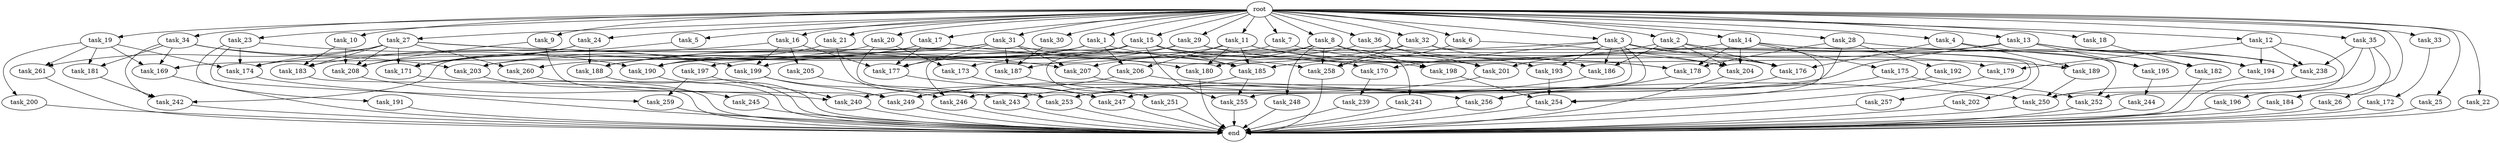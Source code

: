 digraph G {
  task_189 [size="1116691496.960000"];
  task_260 [size="1717986918.400000"];
  task_240 [size="3521873182.720000"];
  task_15 [size="10.240000"];
  task_185 [size="10307921510.400000"];
  task_175 [size="3092376453.120000"];
  task_9 [size="10.240000"];
  task_183 [size="3865470566.400000"];
  task_4 [size="10.240000"];
  task_179 [size="6270652252.160000"];
  task_245 [size="2147483648.000000"];
  task_13 [size="10.240000"];
  task_14 [size="10.240000"];
  task_174 [size="10651518894.080000"];
  task_253 [size="7301444403.200000"];
  task_3 [size="10.240000"];
  task_200 [size="8589934592.000000"];
  task_204 [size="9019431321.600000"];
  task_192 [size="1374389534.720000"];
  task_5 [size="10.240000"];
  task_169 [size="17695265259.520000"];
  task_199 [size="3865470566.400000"];
  task_20 [size="10.240000"];
  task_26 [size="10.240000"];
  task_28 [size="10.240000"];
  task_19 [size="10.240000"];
  task_239 [size="1374389534.720000"];
  task_203 [size="14259291422.720001"];
  task_208 [size="11682311045.120001"];
  task_2 [size="10.240000"];
  task_193 [size="2147483648.000000"];
  task_172 [size="6957847019.520000"];
  task_251 [size="1116691496.960000"];
  task_7 [size="10.240000"];
  task_176 [size="7902739824.640000"];
  task_25 [size="10.240000"];
  task_190 [size="11252814315.520000"];
  task_201 [size="6700148981.760000"];
  task_36 [size="10.240000"];
  task_31 [size="10.240000"];
  task_188 [size="22419729285.119999"];
  task_191 [size="343597383.680000"];
  task_23 [size="10.240000"];
  task_261 [size="9964324126.719999"];
  task_194 [size="5239860101.120000"];
  task_238 [size="12111807774.719999"];
  task_257 [size="773094113.280000"];
  task_29 [size="10.240000"];
  task_1 [size="10.240000"];
  task_30 [size="10.240000"];
  task_205 [size="2147483648.000000"];
  task_197 [size="5497558138.880000"];
  task_195 [size="2147483648.000000"];
  task_173 [size="3865470566.400000"];
  task_180 [size="13829794693.120001"];
  task_171 [size="13400297963.520000"];
  task_198 [size="5841155522.560000"];
  task_184 [size="8589934592.000000"];
  task_244 [size="8589934592.000000"];
  task_24 [size="10.240000"];
  task_18 [size="10.240000"];
  task_243 [size="4552665333.760000"];
  task_249 [size="15204184227.840000"];
  task_254 [size="6012954214.400001"];
  task_242 [size="17952963297.279999"];
  task_170 [size="1116691496.960000"];
  task_32 [size="10.240000"];
  task_12 [size="10.240000"];
  task_22 [size="10.240000"];
  task_248 [size="5497558138.880000"];
  task_21 [size="10.240000"];
  task_177 [size="14946486190.080000"];
  task_256 [size="4209067950.080000"];
  task_16 [size="10.240000"];
  task_259 [size="1116691496.960000"];
  task_246 [size="4810363371.520000"];
  task_196 [size="773094113.280000"];
  task_8 [size="10.240000"];
  task_34 [size="10.240000"];
  root [size="0.000000"];
  task_17 [size="10.240000"];
  end [size="0.000000"];
  task_178 [size="7988639170.560000"];
  task_10 [size="10.240000"];
  task_207 [size="7215545057.280000"];
  task_27 [size="10.240000"];
  task_182 [size="6270652252.160000"];
  task_6 [size="10.240000"];
  task_35 [size="10.240000"];
  task_33 [size="10.240000"];
  task_241 [size="2147483648.000000"];
  task_202 [size="4209067950.080000"];
  task_181 [size="15547781611.520000"];
  task_186 [size="6356551598.080000"];
  task_255 [size="1460288880.640000"];
  task_247 [size="1889785610.240000"];
  task_206 [size="1717986918.400000"];
  task_187 [size="10737418240.000000"];
  task_11 [size="10.240000"];
  task_258 [size="9620726743.040001"];
  task_250 [size="18296560680.959999"];
  task_252 [size="10307921510.400000"];

  task_189 -> task_250 [size="75497472.000000"];
  task_260 -> end [size="1.000000"];
  task_240 -> end [size="1.000000"];
  task_15 -> task_189 [size="33554432.000000"];
  task_15 -> task_251 [size="33554432.000000"];
  task_15 -> task_246 [size="33554432.000000"];
  task_15 -> task_203 [size="33554432.000000"];
  task_15 -> task_255 [size="33554432.000000"];
  task_15 -> task_185 [size="33554432.000000"];
  task_15 -> task_260 [size="33554432.000000"];
  task_15 -> task_170 [size="33554432.000000"];
  task_185 -> task_243 [size="33554432.000000"];
  task_185 -> task_255 [size="33554432.000000"];
  task_175 -> task_252 [size="33554432.000000"];
  task_175 -> task_253 [size="33554432.000000"];
  task_9 -> task_208 [size="134217728.000000"];
  task_9 -> task_249 [size="134217728.000000"];
  task_183 -> end [size="1.000000"];
  task_4 -> task_176 [size="75497472.000000"];
  task_4 -> task_195 [size="75497472.000000"];
  task_4 -> task_189 [size="75497472.000000"];
  task_179 -> end [size="1.000000"];
  task_245 -> end [size="1.000000"];
  task_13 -> task_190 [size="134217728.000000"];
  task_13 -> task_195 [size="134217728.000000"];
  task_13 -> task_194 [size="134217728.000000"];
  task_13 -> task_238 [size="134217728.000000"];
  task_13 -> task_240 [size="134217728.000000"];
  task_14 -> task_178 [size="301989888.000000"];
  task_14 -> task_254 [size="301989888.000000"];
  task_14 -> task_185 [size="301989888.000000"];
  task_14 -> task_204 [size="301989888.000000"];
  task_14 -> task_175 [size="301989888.000000"];
  task_14 -> task_194 [size="301989888.000000"];
  task_174 -> end [size="1.000000"];
  task_253 -> end [size="1.000000"];
  task_3 -> task_186 [size="75497472.000000"];
  task_3 -> task_182 [size="75497472.000000"];
  task_3 -> task_173 [size="75497472.000000"];
  task_3 -> task_255 [size="75497472.000000"];
  task_3 -> task_176 [size="75497472.000000"];
  task_3 -> task_247 [size="75497472.000000"];
  task_3 -> task_257 [size="75497472.000000"];
  task_3 -> task_170 [size="75497472.000000"];
  task_3 -> task_193 [size="75497472.000000"];
  task_200 -> end [size="1.000000"];
  task_204 -> end [size="1.000000"];
  task_192 -> task_254 [size="134217728.000000"];
  task_5 -> task_171 [size="33554432.000000"];
  task_169 -> end [size="1.000000"];
  task_199 -> task_246 [size="301989888.000000"];
  task_199 -> task_249 [size="301989888.000000"];
  task_20 -> task_253 [size="301989888.000000"];
  task_20 -> task_171 [size="301989888.000000"];
  task_20 -> task_173 [size="301989888.000000"];
  task_26 -> end [size="1.000000"];
  task_28 -> task_178 [size="134217728.000000"];
  task_28 -> task_246 [size="134217728.000000"];
  task_28 -> task_192 [size="134217728.000000"];
  task_28 -> task_238 [size="134217728.000000"];
  task_19 -> task_200 [size="838860800.000000"];
  task_19 -> task_181 [size="838860800.000000"];
  task_19 -> task_169 [size="838860800.000000"];
  task_19 -> task_174 [size="838860800.000000"];
  task_19 -> task_261 [size="838860800.000000"];
  task_239 -> end [size="1.000000"];
  task_203 -> task_245 [size="209715200.000000"];
  task_208 -> task_240 [size="134217728.000000"];
  task_2 -> task_202 [size="411041792.000000"];
  task_2 -> task_176 [size="411041792.000000"];
  task_2 -> task_204 [size="411041792.000000"];
  task_2 -> task_186 [size="411041792.000000"];
  task_2 -> task_201 [size="411041792.000000"];
  task_193 -> task_254 [size="75497472.000000"];
  task_172 -> end [size="1.000000"];
  task_251 -> end [size="1.000000"];
  task_7 -> task_176 [size="209715200.000000"];
  task_7 -> task_190 [size="209715200.000000"];
  task_176 -> task_256 [size="301989888.000000"];
  task_25 -> end [size="1.000000"];
  task_190 -> end [size="1.000000"];
  task_201 -> task_249 [size="209715200.000000"];
  task_36 -> task_201 [size="33554432.000000"];
  task_36 -> task_204 [size="33554432.000000"];
  task_36 -> task_207 [size="33554432.000000"];
  task_31 -> task_188 [size="536870912.000000"];
  task_31 -> task_207 [size="536870912.000000"];
  task_31 -> task_177 [size="536870912.000000"];
  task_31 -> task_185 [size="536870912.000000"];
  task_31 -> task_242 [size="536870912.000000"];
  task_31 -> task_187 [size="536870912.000000"];
  task_188 -> end [size="1.000000"];
  task_191 -> end [size="1.000000"];
  task_23 -> task_199 [size="33554432.000000"];
  task_23 -> task_191 [size="33554432.000000"];
  task_23 -> task_174 [size="33554432.000000"];
  task_23 -> task_259 [size="33554432.000000"];
  task_261 -> end [size="1.000000"];
  task_194 -> task_250 [size="33554432.000000"];
  task_238 -> end [size="1.000000"];
  task_257 -> end [size="1.000000"];
  task_29 -> task_178 [size="209715200.000000"];
  task_29 -> task_201 [size="209715200.000000"];
  task_29 -> task_169 [size="209715200.000000"];
  task_29 -> task_241 [size="209715200.000000"];
  task_29 -> task_187 [size="209715200.000000"];
  task_1 -> task_198 [size="33554432.000000"];
  task_1 -> task_177 [size="33554432.000000"];
  task_1 -> task_174 [size="33554432.000000"];
  task_1 -> task_206 [size="33554432.000000"];
  task_30 -> task_187 [size="301989888.000000"];
  task_205 -> task_243 [size="411041792.000000"];
  task_197 -> task_240 [size="75497472.000000"];
  task_197 -> task_259 [size="75497472.000000"];
  task_195 -> task_244 [size="838860800.000000"];
  task_173 -> task_247 [size="75497472.000000"];
  task_180 -> end [size="1.000000"];
  task_171 -> end [size="1.000000"];
  task_198 -> task_254 [size="75497472.000000"];
  task_184 -> end [size="1.000000"];
  task_244 -> end [size="1.000000"];
  task_24 -> task_188 [size="838860800.000000"];
  task_24 -> task_208 [size="838860800.000000"];
  task_24 -> task_171 [size="838860800.000000"];
  task_18 -> task_182 [size="536870912.000000"];
  task_243 -> end [size="1.000000"];
  task_249 -> end [size="1.000000"];
  task_254 -> end [size="1.000000"];
  task_242 -> end [size="1.000000"];
  task_170 -> task_239 [size="134217728.000000"];
  task_32 -> task_186 [size="134217728.000000"];
  task_32 -> task_199 [size="134217728.000000"];
  task_32 -> task_258 [size="134217728.000000"];
  task_32 -> task_252 [size="134217728.000000"];
  task_12 -> task_179 [size="75497472.000000"];
  task_12 -> task_194 [size="75497472.000000"];
  task_12 -> task_238 [size="75497472.000000"];
  task_12 -> task_196 [size="75497472.000000"];
  task_22 -> end [size="1.000000"];
  task_248 -> end [size="1.000000"];
  task_21 -> task_253 [size="75497472.000000"];
  task_21 -> task_190 [size="75497472.000000"];
  task_177 -> task_247 [size="33554432.000000"];
  task_256 -> end [size="1.000000"];
  task_16 -> task_199 [size="209715200.000000"];
  task_16 -> task_183 [size="209715200.000000"];
  task_16 -> task_177 [size="209715200.000000"];
  task_16 -> task_205 [size="209715200.000000"];
  task_259 -> end [size="1.000000"];
  task_246 -> end [size="1.000000"];
  task_196 -> end [size="1.000000"];
  task_8 -> task_197 [size="536870912.000000"];
  task_8 -> task_198 [size="536870912.000000"];
  task_8 -> task_258 [size="536870912.000000"];
  task_8 -> task_248 [size="536870912.000000"];
  task_8 -> task_179 [size="536870912.000000"];
  task_8 -> task_180 [size="536870912.000000"];
  task_34 -> task_203 [size="679477248.000000"];
  task_34 -> task_181 [size="679477248.000000"];
  task_34 -> task_169 [size="679477248.000000"];
  task_34 -> task_190 [size="679477248.000000"];
  task_34 -> task_242 [size="679477248.000000"];
  root -> task_26 [size="1.000000"];
  root -> task_8 [size="1.000000"];
  root -> task_34 [size="1.000000"];
  root -> task_28 [size="1.000000"];
  root -> task_15 [size="1.000000"];
  root -> task_29 [size="1.000000"];
  root -> task_17 [size="1.000000"];
  root -> task_9 [size="1.000000"];
  root -> task_6 [size="1.000000"];
  root -> task_2 [size="1.000000"];
  root -> task_10 [size="1.000000"];
  root -> task_27 [size="1.000000"];
  root -> task_7 [size="1.000000"];
  root -> task_4 [size="1.000000"];
  root -> task_24 [size="1.000000"];
  root -> task_25 [size="1.000000"];
  root -> task_18 [size="1.000000"];
  root -> task_20 [size="1.000000"];
  root -> task_35 [size="1.000000"];
  root -> task_13 [size="1.000000"];
  root -> task_31 [size="1.000000"];
  root -> task_14 [size="1.000000"];
  root -> task_1 [size="1.000000"];
  root -> task_23 [size="1.000000"];
  root -> task_11 [size="1.000000"];
  root -> task_3 [size="1.000000"];
  root -> task_32 [size="1.000000"];
  root -> task_5 [size="1.000000"];
  root -> task_12 [size="1.000000"];
  root -> task_22 [size="1.000000"];
  root -> task_19 [size="1.000000"];
  root -> task_33 [size="1.000000"];
  root -> task_36 [size="1.000000"];
  root -> task_21 [size="1.000000"];
  root -> task_16 [size="1.000000"];
  root -> task_30 [size="1.000000"];
  task_17 -> task_203 [size="679477248.000000"];
  task_17 -> task_180 [size="679477248.000000"];
  task_17 -> task_177 [size="679477248.000000"];
  task_17 -> task_188 [size="679477248.000000"];
  task_178 -> task_256 [size="75497472.000000"];
  task_10 -> task_183 [size="33554432.000000"];
  task_10 -> task_208 [size="33554432.000000"];
  task_207 -> task_256 [size="33554432.000000"];
  task_27 -> task_207 [size="134217728.000000"];
  task_27 -> task_183 [size="134217728.000000"];
  task_27 -> task_174 [size="134217728.000000"];
  task_27 -> task_258 [size="134217728.000000"];
  task_27 -> task_261 [size="134217728.000000"];
  task_27 -> task_208 [size="134217728.000000"];
  task_27 -> task_260 [size="134217728.000000"];
  task_27 -> task_171 [size="134217728.000000"];
  task_182 -> end [size="1.000000"];
  task_6 -> task_204 [size="134217728.000000"];
  task_6 -> task_258 [size="134217728.000000"];
  task_35 -> task_250 [size="838860800.000000"];
  task_35 -> task_252 [size="838860800.000000"];
  task_35 -> task_238 [size="838860800.000000"];
  task_35 -> task_184 [size="838860800.000000"];
  task_33 -> task_172 [size="679477248.000000"];
  task_241 -> end [size="1.000000"];
  task_202 -> end [size="1.000000"];
  task_181 -> task_242 [size="536870912.000000"];
  task_186 -> task_253 [size="301989888.000000"];
  task_255 -> end [size="1.000000"];
  task_247 -> end [size="1.000000"];
  task_206 -> task_250 [size="838860800.000000"];
  task_206 -> task_249 [size="838860800.000000"];
  task_187 -> task_251 [size="75497472.000000"];
  task_11 -> task_178 [size="134217728.000000"];
  task_11 -> task_188 [size="134217728.000000"];
  task_11 -> task_206 [size="134217728.000000"];
  task_11 -> task_180 [size="134217728.000000"];
  task_11 -> task_185 [size="134217728.000000"];
  task_11 -> task_193 [size="134217728.000000"];
  task_258 -> end [size="1.000000"];
  task_250 -> end [size="1.000000"];
  task_252 -> end [size="1.000000"];
}
